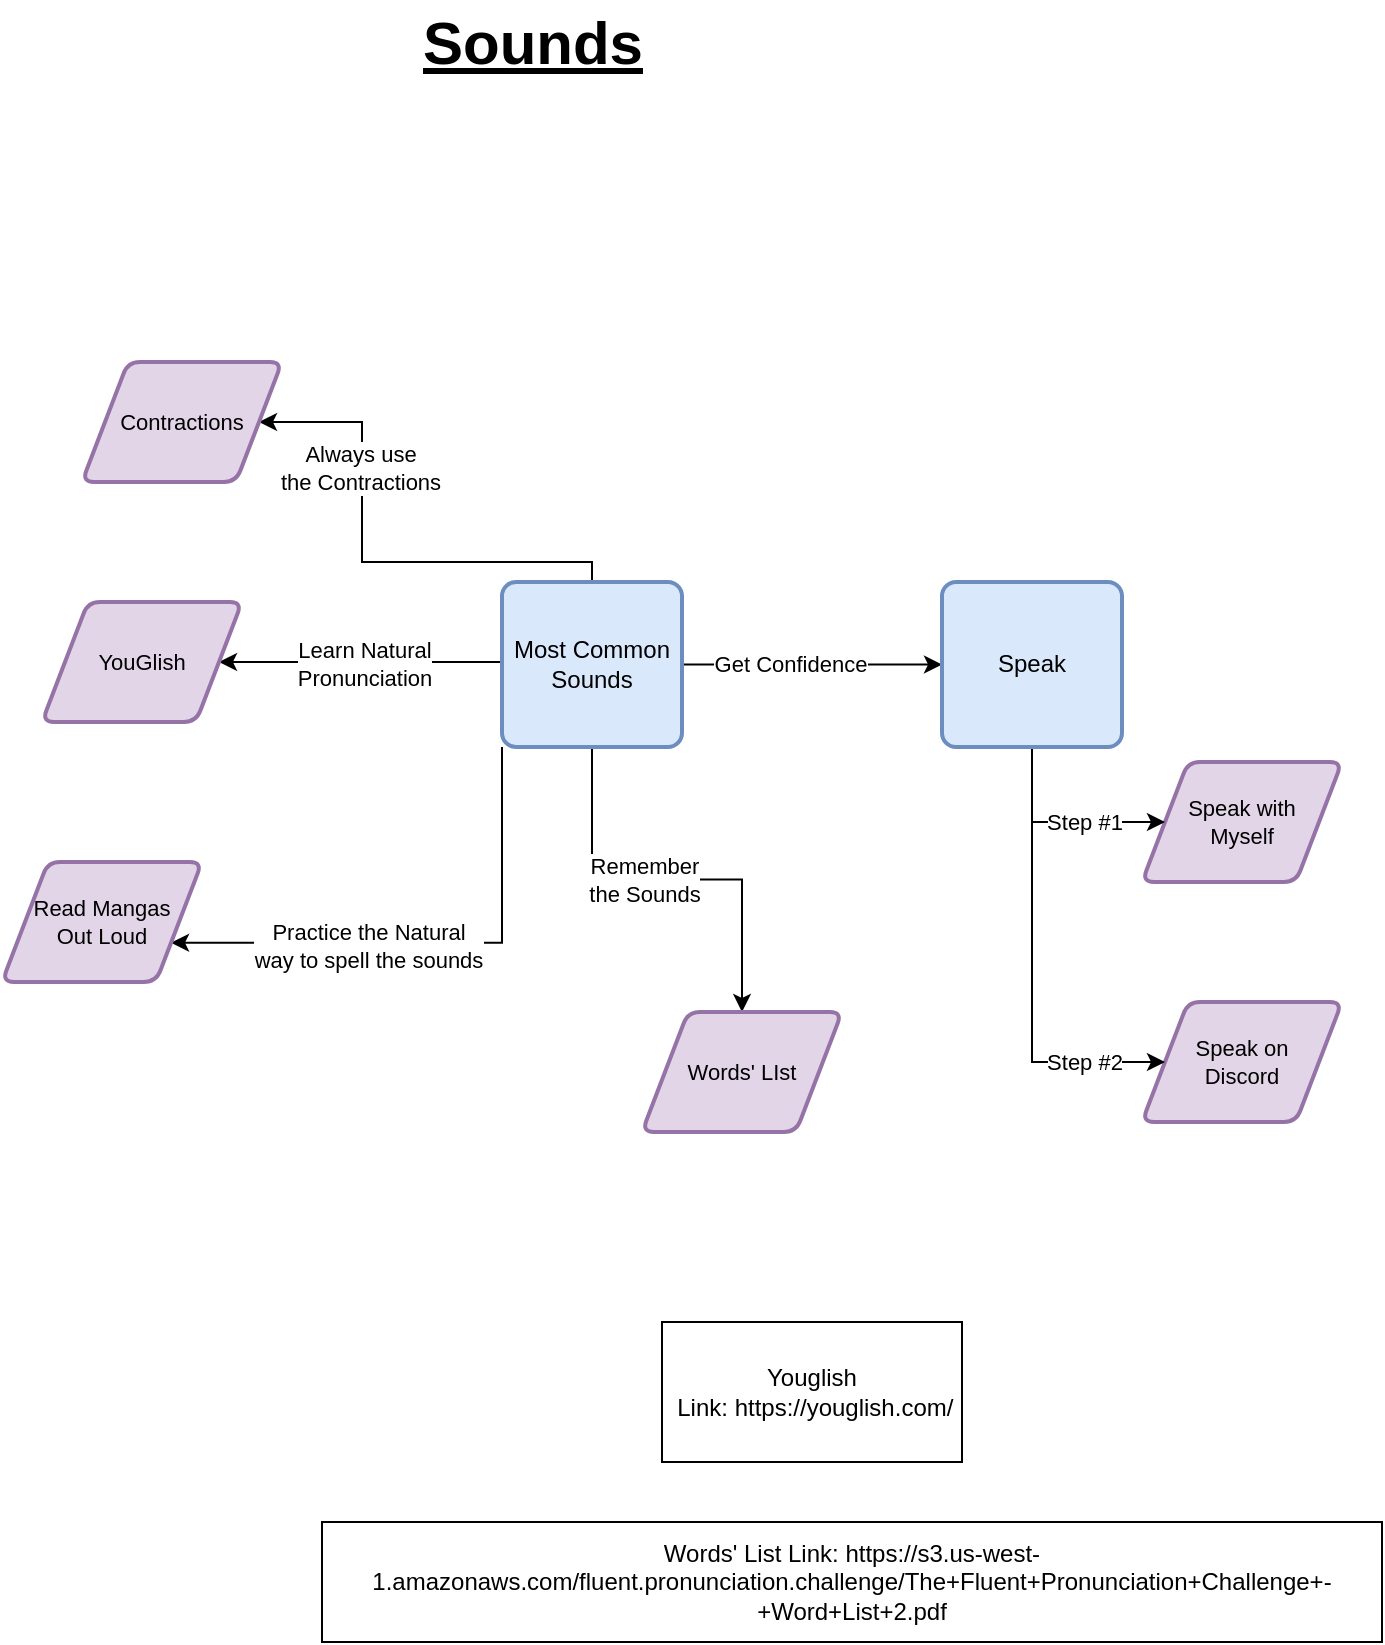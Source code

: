 <mxfile version="15.6.8" type="github">
  <diagram id="MU_yDZtVSF_CshAC8WVe" name="1 - Mastering the Sounds">
    <mxGraphModel dx="712" dy="462" grid="1" gridSize="10" guides="1" tooltips="1" connect="1" arrows="1" fold="1" page="1" pageScale="1" pageWidth="827" pageHeight="1169" math="0" shadow="0">
      <root>
        <mxCell id="0" />
        <mxCell id="1" parent="0" />
        <mxCell id="lbNhMh24D-Q8IX85SVq0-1" value="Sounds" style="text;html=1;resizable=0;autosize=1;align=center;verticalAlign=middle;points=[];rounded=0;fontStyle=5;dashed=1;shadow=0;sketch=0;glass=0;fontSize=30;direction=west;rotation=0;" vertex="1" parent="1">
          <mxGeometry x="350" y="20" width="130" height="40" as="geometry" />
        </mxCell>
        <mxCell id="lbNhMh24D-Q8IX85SVq0-10" style="edgeStyle=orthogonalEdgeStyle;rounded=0;orthogonalLoop=1;jettySize=auto;html=1;entryX=1;entryY=0.5;entryDx=0;entryDy=0;" edge="1" parent="1" source="lbNhMh24D-Q8IX85SVq0-2" target="lbNhMh24D-Q8IX85SVq0-3">
          <mxGeometry relative="1" as="geometry">
            <Array as="points">
              <mxPoint x="350" y="350" />
              <mxPoint x="350" y="350" />
            </Array>
          </mxGeometry>
        </mxCell>
        <mxCell id="lbNhMh24D-Q8IX85SVq0-12" value="Learn Natural&lt;br&gt;Pronunciation" style="edgeLabel;html=1;align=center;verticalAlign=middle;resizable=0;points=[];" vertex="1" connectable="0" parent="lbNhMh24D-Q8IX85SVq0-10">
          <mxGeometry x="0.492" y="-3" relative="1" as="geometry">
            <mxPoint x="36" y="4" as="offset" />
          </mxGeometry>
        </mxCell>
        <mxCell id="lbNhMh24D-Q8IX85SVq0-14" style="edgeStyle=orthogonalEdgeStyle;rounded=0;orthogonalLoop=1;jettySize=auto;html=1;entryX=1;entryY=0.75;entryDx=0;entryDy=0;" edge="1" parent="1" source="lbNhMh24D-Q8IX85SVq0-2" target="lbNhMh24D-Q8IX85SVq0-6">
          <mxGeometry relative="1" as="geometry">
            <Array as="points">
              <mxPoint x="400" y="490" />
            </Array>
          </mxGeometry>
        </mxCell>
        <mxCell id="lbNhMh24D-Q8IX85SVq0-15" value="Practice the Natural&lt;br&gt;way to spell the sounds" style="edgeLabel;html=1;align=center;verticalAlign=middle;resizable=0;points=[];" vertex="1" connectable="0" parent="lbNhMh24D-Q8IX85SVq0-14">
          <mxGeometry x="0.549" y="1" relative="1" as="geometry">
            <mxPoint x="39" as="offset" />
          </mxGeometry>
        </mxCell>
        <mxCell id="lbNhMh24D-Q8IX85SVq0-17" style="edgeStyle=orthogonalEdgeStyle;rounded=0;orthogonalLoop=1;jettySize=auto;html=1;entryX=1;entryY=0.5;entryDx=0;entryDy=0;" edge="1" parent="1" source="lbNhMh24D-Q8IX85SVq0-2" target="lbNhMh24D-Q8IX85SVq0-5">
          <mxGeometry relative="1" as="geometry">
            <Array as="points">
              <mxPoint x="445" y="300" />
              <mxPoint x="330" y="300" />
              <mxPoint x="330" y="230" />
            </Array>
          </mxGeometry>
        </mxCell>
        <mxCell id="lbNhMh24D-Q8IX85SVq0-18" value="Always use&lt;br&gt;the Contractions" style="edgeLabel;html=1;align=center;verticalAlign=middle;resizable=0;points=[];" vertex="1" connectable="0" parent="lbNhMh24D-Q8IX85SVq0-17">
          <mxGeometry x="0.397" y="1" relative="1" as="geometry">
            <mxPoint as="offset" />
          </mxGeometry>
        </mxCell>
        <mxCell id="lbNhMh24D-Q8IX85SVq0-20" style="edgeStyle=orthogonalEdgeStyle;rounded=0;orthogonalLoop=1;jettySize=auto;html=1;entryX=0;entryY=0.5;entryDx=0;entryDy=0;" edge="1" parent="1" source="lbNhMh24D-Q8IX85SVq0-2" target="lbNhMh24D-Q8IX85SVq0-9">
          <mxGeometry relative="1" as="geometry" />
        </mxCell>
        <mxCell id="lbNhMh24D-Q8IX85SVq0-21" value="Get Confidence" style="edgeLabel;html=1;align=center;verticalAlign=middle;resizable=0;points=[];" vertex="1" connectable="0" parent="lbNhMh24D-Q8IX85SVq0-20">
          <mxGeometry x="-0.299" y="2" relative="1" as="geometry">
            <mxPoint x="8" y="1" as="offset" />
          </mxGeometry>
        </mxCell>
        <mxCell id="lbNhMh24D-Q8IX85SVq0-28" style="edgeStyle=orthogonalEdgeStyle;rounded=0;orthogonalLoop=1;jettySize=auto;html=1;" edge="1" parent="1" source="lbNhMh24D-Q8IX85SVq0-2" target="lbNhMh24D-Q8IX85SVq0-4">
          <mxGeometry relative="1" as="geometry" />
        </mxCell>
        <mxCell id="lbNhMh24D-Q8IX85SVq0-29" value="Remember&lt;br&gt;the Sounds" style="edgeLabel;html=1;align=center;verticalAlign=middle;resizable=0;points=[];" vertex="1" connectable="0" parent="lbNhMh24D-Q8IX85SVq0-28">
          <mxGeometry x="-0.111" relative="1" as="geometry">
            <mxPoint as="offset" />
          </mxGeometry>
        </mxCell>
        <mxCell id="lbNhMh24D-Q8IX85SVq0-2" value="Most Common Sounds" style="rounded=1;whiteSpace=wrap;html=1;absoluteArcSize=1;arcSize=14;strokeWidth=2;fillColor=#dae8fc;strokeColor=#6c8ebf;" vertex="1" parent="1">
          <mxGeometry x="400" y="310" width="90" height="82.5" as="geometry" />
        </mxCell>
        <mxCell id="lbNhMh24D-Q8IX85SVq0-3" value="YouGlish" style="shape=parallelogram;html=1;strokeWidth=2;perimeter=parallelogramPerimeter;whiteSpace=wrap;rounded=1;arcSize=12;size=0.23;shadow=0;glass=0;sketch=0;fillColor=#e1d5e7;fontSize=11;strokeColor=#9673a6;" vertex="1" parent="1">
          <mxGeometry x="170" y="320" width="100" height="60" as="geometry" />
        </mxCell>
        <mxCell id="lbNhMh24D-Q8IX85SVq0-4" value="Words&#39; LIst" style="shape=parallelogram;html=1;strokeWidth=2;perimeter=parallelogramPerimeter;whiteSpace=wrap;rounded=1;arcSize=12;size=0.23;shadow=0;glass=0;sketch=0;fillColor=#e1d5e7;fontSize=11;strokeColor=#9673a6;" vertex="1" parent="1">
          <mxGeometry x="470" y="525" width="100" height="60" as="geometry" />
        </mxCell>
        <mxCell id="lbNhMh24D-Q8IX85SVq0-5" value="Contractions" style="shape=parallelogram;html=1;strokeWidth=2;perimeter=parallelogramPerimeter;whiteSpace=wrap;rounded=1;arcSize=12;size=0.23;shadow=0;glass=0;sketch=0;fillColor=#e1d5e7;fontSize=11;strokeColor=#9673a6;" vertex="1" parent="1">
          <mxGeometry x="190" y="200" width="100" height="60" as="geometry" />
        </mxCell>
        <mxCell id="lbNhMh24D-Q8IX85SVq0-6" value="Read Mangas&lt;br&gt;Out Loud" style="shape=parallelogram;html=1;strokeWidth=2;perimeter=parallelogramPerimeter;whiteSpace=wrap;rounded=1;arcSize=12;size=0.23;shadow=0;glass=0;sketch=0;fillColor=#e1d5e7;fontSize=11;strokeColor=#9673a6;" vertex="1" parent="1">
          <mxGeometry x="150" y="450" width="100" height="60" as="geometry" />
        </mxCell>
        <mxCell id="lbNhMh24D-Q8IX85SVq0-7" value="Speak with&lt;br&gt;Myself" style="shape=parallelogram;html=1;strokeWidth=2;perimeter=parallelogramPerimeter;whiteSpace=wrap;rounded=1;arcSize=12;size=0.23;shadow=0;glass=0;sketch=0;fillColor=#e1d5e7;fontSize=11;strokeColor=#9673a6;" vertex="1" parent="1">
          <mxGeometry x="720" y="400" width="100" height="60" as="geometry" />
        </mxCell>
        <mxCell id="lbNhMh24D-Q8IX85SVq0-8" value="Speak on&lt;br&gt;Discord" style="shape=parallelogram;html=1;strokeWidth=2;perimeter=parallelogramPerimeter;whiteSpace=wrap;rounded=1;arcSize=12;size=0.23;shadow=0;glass=0;sketch=0;fillColor=#e1d5e7;fontSize=11;strokeColor=#9673a6;" vertex="1" parent="1">
          <mxGeometry x="720" y="520" width="100" height="60" as="geometry" />
        </mxCell>
        <mxCell id="lbNhMh24D-Q8IX85SVq0-23" style="edgeStyle=orthogonalEdgeStyle;rounded=0;orthogonalLoop=1;jettySize=auto;html=1;entryX=0;entryY=0.5;entryDx=0;entryDy=0;" edge="1" parent="1" source="lbNhMh24D-Q8IX85SVq0-9" target="lbNhMh24D-Q8IX85SVq0-8">
          <mxGeometry relative="1" as="geometry">
            <Array as="points">
              <mxPoint x="665" y="550" />
            </Array>
          </mxGeometry>
        </mxCell>
        <mxCell id="lbNhMh24D-Q8IX85SVq0-26" value="Step #2" style="edgeLabel;html=1;align=center;verticalAlign=middle;resizable=0;points=[];" vertex="1" connectable="0" parent="lbNhMh24D-Q8IX85SVq0-23">
          <mxGeometry x="0.518" y="4" relative="1" as="geometry">
            <mxPoint x="13" y="4" as="offset" />
          </mxGeometry>
        </mxCell>
        <mxCell id="lbNhMh24D-Q8IX85SVq0-24" style="edgeStyle=orthogonalEdgeStyle;rounded=0;orthogonalLoop=1;jettySize=auto;html=1;entryX=0;entryY=0.5;entryDx=0;entryDy=0;" edge="1" parent="1" source="lbNhMh24D-Q8IX85SVq0-9" target="lbNhMh24D-Q8IX85SVq0-7">
          <mxGeometry relative="1" as="geometry">
            <Array as="points">
              <mxPoint x="665" y="430" />
              <mxPoint x="712" y="430" />
            </Array>
          </mxGeometry>
        </mxCell>
        <mxCell id="lbNhMh24D-Q8IX85SVq0-25" value="Step #1" style="edgeLabel;html=1;align=center;verticalAlign=middle;resizable=0;points=[];" vertex="1" connectable="0" parent="lbNhMh24D-Q8IX85SVq0-24">
          <mxGeometry x="-0.018" relative="1" as="geometry">
            <mxPoint x="12" as="offset" />
          </mxGeometry>
        </mxCell>
        <mxCell id="lbNhMh24D-Q8IX85SVq0-9" value="Speak" style="rounded=1;whiteSpace=wrap;html=1;absoluteArcSize=1;arcSize=14;strokeWidth=2;fillColor=#dae8fc;strokeColor=#6c8ebf;" vertex="1" parent="1">
          <mxGeometry x="620" y="310" width="90" height="82.5" as="geometry" />
        </mxCell>
        <mxCell id="lbNhMh24D-Q8IX85SVq0-30" value="Youglish&lt;br&gt;&amp;nbsp;Link:&amp;nbsp;https://youglish.com/" style="rounded=0;whiteSpace=wrap;html=1;" vertex="1" parent="1">
          <mxGeometry x="480" y="680" width="150" height="70" as="geometry" />
        </mxCell>
        <mxCell id="lbNhMh24D-Q8IX85SVq0-31" value="Words&#39; List Link:&amp;nbsp;https://s3.us-west-1.amazonaws.com/fluent.pronunciation.challenge/The+Fluent+Pronunciation+Challenge+-+Word+List+2.pdf" style="rounded=0;whiteSpace=wrap;html=1;" vertex="1" parent="1">
          <mxGeometry x="310" y="780" width="530" height="60" as="geometry" />
        </mxCell>
      </root>
    </mxGraphModel>
  </diagram>
</mxfile>
